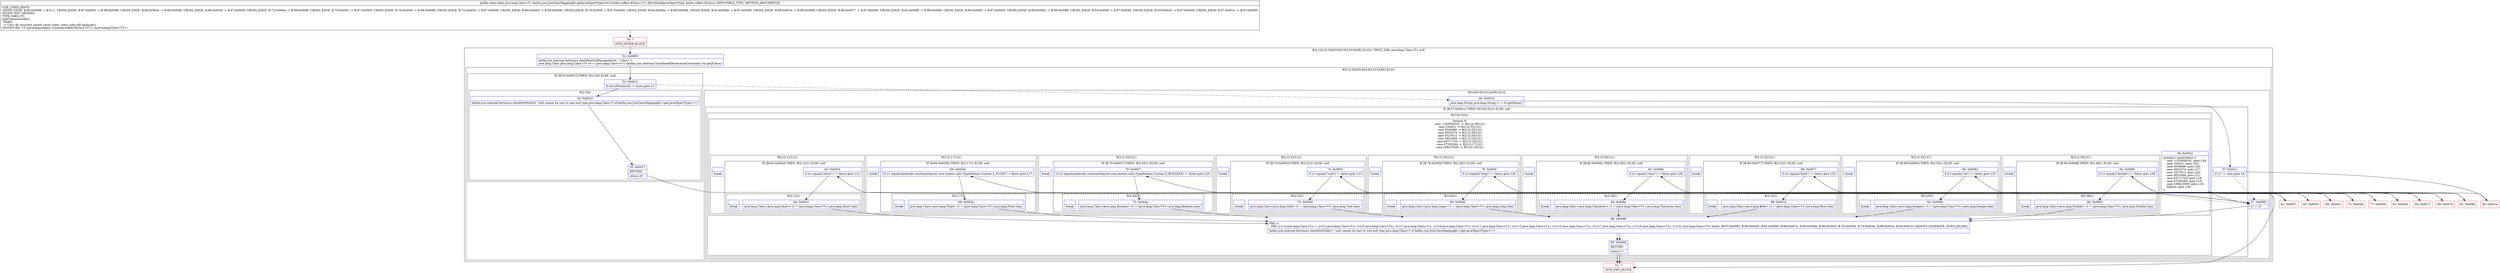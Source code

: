 digraph "CFG forkotlin.jvm.JvmClassMappingKt.getJavaObjectType(Lkotlin\/reflect\/KClass;)Ljava\/lang\/Class;" {
subgraph cluster_Region_1327865185 {
label = "R(2:1|(2:(2:3|4)|(5:6|(3:9|13|14)|39|13|14))) | DECL_VAR: java.lang.Class\<T\> null\l";
node [shape=record,color=blue];
Node_52 [shape=record,label="{52\:\ 0x0000|kotlin.jvm.internal.Intrinsics.checkNotNullParameter(r4, \"\<this\>\")\ljava.lang.Class java.lang.Class\<T\> r0 = (java.lang.Class\<T\>) ((kotlin.jvm.internal.ClassBasedDeclarationContainer) r4).getJClass()\l}"];
subgraph cluster_Region_529779673 {
label = "R(2:(2:3|4)|(5:6|(3:9|13|14)|39|13|14))";
node [shape=record,color=blue];
subgraph cluster_IfRegion_101703736 {
label = "IF [B:53:0x0012] THEN: R(2:3|4) ELSE: null";
node [shape=record,color=blue];
Node_53 [shape=record,label="{53\:\ 0x0012|if (r0.isPrimitive() != true) goto L3\l}"];
subgraph cluster_Region_1515050987 {
label = "R(2:3|4)";
node [shape=record,color=blue];
Node_54 [shape=record,label="{54\:\ 0x0014|kotlin.jvm.internal.Intrinsics.checkNotNull(r0, \"null cannot be cast to non\-null type java.lang.Class\<T of kotlin.jvm.JvmClassMappingKt.\<get\-javaObjectType\>\>\")\l}"];
Node_55 [shape=record,label="{55\:\ 0x0017|RETURN\l|return r0\l}"];
}
}
subgraph cluster_Region_1272472484 {
label = "R(5:6|(3:9|13|14)|39|13|14)";
node [shape=record,color=blue];
Node_56 [shape=record,label="{56\:\ 0x0018|java.lang.String java.lang.String r1 = r0.getName()\l}"];
subgraph cluster_IfRegion_687153451 {
label = "IF [B:57:0x001c] THEN: R(3:9|13|14) ELSE: null";
node [shape=record,color=blue];
Node_57 [shape=record,label="{57\:\ 0x001c|if (r1 != null) goto L8\l}"];
subgraph cluster_Region_570367087 {
label = "R(3:9|13|14)";
node [shape=record,color=blue];
subgraph cluster_SwitchRegion_1359088173 {
label = "Switch: 9
 case -1325958191 -> R(2:(2:38|1)|1)
 case 104431 -> R(2:(2:35|1)|1)
 case 3039496 -> R(2:(2:32|1)|1)
 case 3052374 -> R(2:(2:29|1)|1)
 case 3327612 -> R(2:(2:26|1)|1)
 case 3625364 -> R(2:(2:23|1)|1)
 case 64711720 -> R(2:(2:20|1)|1)
 case 97526364 -> R(2:(2:17|1)|1)
 case 109413500 -> R(2:(2:12|1)|1)";
node [shape=record,color=blue];
Node_59 [shape=record,label="{59\:\ 0x0022|switch(r1.hashCode()) \{\l    case \-1325958191: goto L36;\l    case 104431: goto L33;\l    case 3039496: goto L30;\l    case 3052374: goto L27;\l    case 3327612: goto L24;\l    case 3625364: goto L21;\l    case 64711720: goto L18;\l    case 97526364: goto L15;\l    case 109413500: goto L10;\l    default: goto L39;\l\}\l}"];
subgraph cluster_Region_872681650 {
label = "R(2:(2:38|1)|1)";
node [shape=record,color=blue];
subgraph cluster_IfRegion_1707371881 {
label = "IF [B:94:0x008f] THEN: R(2:38|1) ELSE: null";
node [shape=record,color=blue];
Node_94 [shape=record,label="{94\:\ 0x008f|if (r1.equals(\"double\") != false) goto L38\l}"];
subgraph cluster_Region_743331260 {
label = "R(2:38|1)";
node [shape=record,color=blue];
Node_96 [shape=record,label="{96\:\ 0x0092|java.lang.Class\<java.lang.Double\> r1 = (java.lang.Class\<T\>) java.lang.Double.class\l}"];
Node_InsnContainer_586148191 [shape=record,label="{|break\l}"];
}
}
Node_InsnContainer_589505496 [shape=record,label="{|break\l}"];
}
subgraph cluster_Region_2061918135 {
label = "R(2:(2:35|1)|1)";
node [shape=record,color=blue];
subgraph cluster_IfRegion_1829369654 {
label = "IF [B:90:0x0083] THEN: R(2:35|1) ELSE: null";
node [shape=record,color=blue];
Node_90 [shape=record,label="{90\:\ 0x0083|if (r1.equals(\"int\") != false) goto L35\l}"];
subgraph cluster_Region_1774272570 {
label = "R(2:35|1)";
node [shape=record,color=blue];
Node_92 [shape=record,label="{92\:\ 0x0086|java.lang.Class\<java.lang.Integer\> r1 = (java.lang.Class\<T\>) java.lang.Integer.class\l}"];
Node_InsnContainer_1861435865 [shape=record,label="{|break\l}"];
}
}
Node_InsnContainer_856422473 [shape=record,label="{|break\l}"];
}
subgraph cluster_Region_151789587 {
label = "R(2:(2:32|1)|1)";
node [shape=record,color=blue];
subgraph cluster_IfRegion_1819570117 {
label = "IF [B:86:0x0077] THEN: R(2:32|1) ELSE: null";
node [shape=record,color=blue];
Node_86 [shape=record,label="{86\:\ 0x0077|if (r1.equals(\"byte\") != false) goto L32\l}"];
subgraph cluster_Region_995437660 {
label = "R(2:32|1)";
node [shape=record,color=blue];
Node_88 [shape=record,label="{88\:\ 0x007a|java.lang.Class\<java.lang.Byte\> r1 = (java.lang.Class\<T\>) java.lang.Byte.class\l}"];
Node_InsnContainer_1105190242 [shape=record,label="{|break\l}"];
}
}
Node_InsnContainer_903262473 [shape=record,label="{|break\l}"];
}
subgraph cluster_Region_1500761674 {
label = "R(2:(2:29|1)|1)";
node [shape=record,color=blue];
subgraph cluster_IfRegion_770069252 {
label = "IF [B:82:0x006b] THEN: R(2:29|1) ELSE: null";
node [shape=record,color=blue];
Node_82 [shape=record,label="{82\:\ 0x006b|if (r1.equals(\"char\") != false) goto L29\l}"];
subgraph cluster_Region_276358440 {
label = "R(2:29|1)";
node [shape=record,color=blue];
Node_84 [shape=record,label="{84\:\ 0x006e|java.lang.Class\<java.lang.Character\> r1 = (java.lang.Class\<T\>) java.lang.Character.class\l}"];
Node_InsnContainer_823620047 [shape=record,label="{|break\l}"];
}
}
Node_InsnContainer_236752450 [shape=record,label="{|break\l}"];
}
subgraph cluster_Region_247605361 {
label = "R(2:(2:26|1)|1)";
node [shape=record,color=blue];
subgraph cluster_IfRegion_1804586228 {
label = "IF [B:78:0x005f] THEN: R(2:26|1) ELSE: null";
node [shape=record,color=blue];
Node_78 [shape=record,label="{78\:\ 0x005f|if (r1.equals(\"long\") != false) goto L26\l}"];
subgraph cluster_Region_1313186094 {
label = "R(2:26|1)";
node [shape=record,color=blue];
Node_80 [shape=record,label="{80\:\ 0x0062|java.lang.Class\<java.lang.Long\> r1 = (java.lang.Class\<T\>) java.lang.Long.class\l}"];
Node_InsnContainer_1225041533 [shape=record,label="{|break\l}"];
}
}
Node_InsnContainer_1125597083 [shape=record,label="{|break\l}"];
}
subgraph cluster_Region_697554725 {
label = "R(2:(2:23|1)|1)";
node [shape=record,color=blue];
subgraph cluster_IfRegion_1235039988 {
label = "IF [B:74:0x0053] THEN: R(2:23|1) ELSE: null";
node [shape=record,color=blue];
Node_74 [shape=record,label="{74\:\ 0x0053|if (r1.equals(\"void\") != false) goto L23\l}"];
subgraph cluster_Region_770111564 {
label = "R(2:23|1)";
node [shape=record,color=blue];
Node_76 [shape=record,label="{76\:\ 0x0056|java.lang.Class\<java.lang.Void\> r1 = (java.lang.Class\<T\>) java.lang.Void.class\l}"];
Node_InsnContainer_915272646 [shape=record,label="{|break\l}"];
}
}
Node_InsnContainer_1524014116 [shape=record,label="{|break\l}"];
}
subgraph cluster_Region_541559554 {
label = "R(2:(2:20|1)|1)";
node [shape=record,color=blue];
subgraph cluster_IfRegion_106455621 {
label = "IF [B:70:0x0047] THEN: R(2:20|1) ELSE: null";
node [shape=record,color=blue];
Node_70 [shape=record,label="{70\:\ 0x0047|if (r1.equals(androidx.constraintlayout.core.motion.utils.TypedValues.Custom.S_BOOLEAN) != false) goto L20\l}"];
subgraph cluster_Region_1061357152 {
label = "R(2:20|1)";
node [shape=record,color=blue];
Node_72 [shape=record,label="{72\:\ 0x004a|java.lang.Class\<java.lang.Boolean\> r1 = (java.lang.Class\<T\>) java.lang.Boolean.class\l}"];
Node_InsnContainer_400181968 [shape=record,label="{|break\l}"];
}
}
Node_InsnContainer_1309710382 [shape=record,label="{|break\l}"];
}
subgraph cluster_Region_541657716 {
label = "R(2:(2:17|1)|1)";
node [shape=record,color=blue];
subgraph cluster_IfRegion_431583225 {
label = "IF [B:66:0x003b] THEN: R(2:17|1) ELSE: null";
node [shape=record,color=blue];
Node_66 [shape=record,label="{66\:\ 0x003b|if (r1.equals(androidx.constraintlayout.core.motion.utils.TypedValues.Custom.S_FLOAT) != false) goto L17\l}"];
subgraph cluster_Region_1749411077 {
label = "R(2:17|1)";
node [shape=record,color=blue];
Node_68 [shape=record,label="{68\:\ 0x003e|java.lang.Class\<java.lang.Float\> r1 = (java.lang.Class\<T\>) java.lang.Float.class\l}"];
Node_InsnContainer_1019910884 [shape=record,label="{|break\l}"];
}
}
Node_InsnContainer_2038684519 [shape=record,label="{|break\l}"];
}
subgraph cluster_Region_857275793 {
label = "R(2:(2:12|1)|1)";
node [shape=record,color=blue];
subgraph cluster_IfRegion_205846614 {
label = "IF [B:62:0x002d] THEN: R(2:12|1) ELSE: null";
node [shape=record,color=blue];
Node_62 [shape=record,label="{62\:\ 0x002d|if (r1.equals(\"short\") != false) goto L12\l}"];
subgraph cluster_Region_191522290 {
label = "R(2:12|1)";
node [shape=record,color=blue];
Node_64 [shape=record,label="{64\:\ 0x0031|java.lang.Class\<java.lang.Short\> r1 = (java.lang.Class\<T\>) java.lang.Short.class\l}"];
Node_InsnContainer_1542085420 [shape=record,label="{|break\l}"];
}
}
Node_InsnContainer_866121487 [shape=record,label="{|break\l}"];
}
}
Node_98 [shape=record,label="{98\:\ 0x0096|PHI: r1 \l  PHI: (r1v3 java.lang.Class\<T\>) = (r1v2 java.lang.Class\<T\>), (r1v5 java.lang.Class\<T\>), (r1v7 java.lang.Class\<T\>), (r1v9 java.lang.Class\<T\>), (r1v11 java.lang.Class\<T\>), (r1v13 java.lang.Class\<T\>), (r1v15 java.lang.Class\<T\>), (r1v17 java.lang.Class\<T\>), (r1v19 java.lang.Class\<T\>), (r1v21 java.lang.Class\<T\>) binds: [B:97:0x0095, B:96:0x0092, B:92:0x0086, B:88:0x007a, B:84:0x006e, B:80:0x0062, B:76:0x0056, B:72:0x004a, B:68:0x003e, B:64:0x0031] A[DONT_GENERATE, DONT_INLINE]\l|kotlin.jvm.internal.Intrinsics.checkNotNull(r1, \"null cannot be cast to non\-null type java.lang.Class\<T of kotlin.jvm.JvmClassMappingKt.\<get\-javaObjectType\>\>\")\l}"];
Node_99 [shape=record,label="{99\:\ 0x0099|RETURN\l|return r1\l}"];
}
}
Node_97 [shape=record,label="{97\:\ 0x0095|r1 = r0\l}"];
Node_98 [shape=record,label="{98\:\ 0x0096|PHI: r1 \l  PHI: (r1v3 java.lang.Class\<T\>) = (r1v2 java.lang.Class\<T\>), (r1v5 java.lang.Class\<T\>), (r1v7 java.lang.Class\<T\>), (r1v9 java.lang.Class\<T\>), (r1v11 java.lang.Class\<T\>), (r1v13 java.lang.Class\<T\>), (r1v15 java.lang.Class\<T\>), (r1v17 java.lang.Class\<T\>), (r1v19 java.lang.Class\<T\>), (r1v21 java.lang.Class\<T\>) binds: [B:97:0x0095, B:96:0x0092, B:92:0x0086, B:88:0x007a, B:84:0x006e, B:80:0x0062, B:76:0x0056, B:72:0x004a, B:68:0x003e, B:64:0x0031] A[DONT_GENERATE, DONT_INLINE]\l|kotlin.jvm.internal.Intrinsics.checkNotNull(r1, \"null cannot be cast to non\-null type java.lang.Class\<T of kotlin.jvm.JvmClassMappingKt.\<get\-javaObjectType\>\>\")\l}"];
Node_99 [shape=record,label="{99\:\ 0x0099|RETURN\l|return r1\l}"];
}
}
}
Node_50 [shape=record,color=red,label="{50\:\ ?|MTH_ENTER_BLOCK\l}"];
Node_51 [shape=record,color=red,label="{51\:\ ?|MTH_EXIT_BLOCK\l}"];
Node_58 [shape=record,color=red,label="{58\:\ 0x001e}"];
Node_61 [shape=record,color=red,label="{61\:\ 0x0027}"];
Node_65 [shape=record,color=red,label="{65\:\ 0x0035}"];
Node_69 [shape=record,color=red,label="{69\:\ 0x0041}"];
Node_73 [shape=record,color=red,label="{73\:\ 0x004d}"];
Node_77 [shape=record,color=red,label="{77\:\ 0x0059}"];
Node_81 [shape=record,color=red,label="{81\:\ 0x0065}"];
Node_85 [shape=record,color=red,label="{85\:\ 0x0071}"];
Node_89 [shape=record,color=red,label="{89\:\ 0x007d}"];
Node_93 [shape=record,color=red,label="{93\:\ 0x0089}"];
MethodNode[shape=record,label="{public static final java.lang.Class\<T\> kotlin.jvm.JvmClassMappingKt.getJavaObjectType((r4v0 kotlin.reflect.KClass\<T\> A[D('$this$javaObjectType' kotlin.reflect.KClass), IMMUTABLE_TYPE, METHOD_ARGUMENT]))  | USE_LINES_HINTS\lCROSS_EDGE: B:99:0x0099 \-\> B:51:?, CROSS_EDGE: B:97:0x0095 \-\> B:98:0x0096, CROSS_EDGE: B:68:0x003e \-\> B:98:0x0096, CROSS_EDGE: B:66:0x003b \-\> B:97:0x0095, CROSS_EDGE: B:72:0x004a \-\> B:98:0x0096, CROSS_EDGE: B:70:0x0047 \-\> B:97:0x0095, CROSS_EDGE: B:76:0x0056 \-\> B:98:0x0096, CROSS_EDGE: B:74:0x0053 \-\> B:97:0x0095, CROSS_EDGE: B:80:0x0062 \-\> B:98:0x0096, CROSS_EDGE: B:78:0x005f \-\> B:97:0x0095, CROSS_EDGE: B:84:0x006e \-\> B:98:0x0096, CROSS_EDGE: B:82:0x006b \-\> B:97:0x0095, CROSS_EDGE: B:88:0x007a \-\> B:98:0x0096, CROSS_EDGE: B:86:0x0077 \-\> B:97:0x0095, CROSS_EDGE: B:92:0x0086 \-\> B:98:0x0096, CROSS_EDGE: B:90:0x0083 \-\> B:97:0x0095, CROSS_EDGE: B:96:0x0092 \-\> B:98:0x0096, CROSS_EDGE: B:94:0x008f \-\> B:97:0x0095, CROSS_EDGE: B:59:0x0022 \-\> B:97:0x0095, CROSS_EDGE: B:57:0x001c \-\> B:97:0x0095\lINLINE_NOT_NEEDED\lTYPE_VARS: [T]\lJadxCommentsAttr\{\l WARN: \l \-\> Can't fix incorrect switch cases order, some code will duplicate\}\lSIGNATURE: \<T:Ljava\/lang\/Object;\>(Lkotlin\/reflect\/KClass\<TT;\>;)Ljava\/lang\/Class\<TT;\>;\l}"];
MethodNode -> Node_50;Node_52 -> Node_53;
Node_53 -> Node_54;
Node_53 -> Node_56[style=dashed];
Node_54 -> Node_55;
Node_55 -> Node_51;
Node_56 -> Node_57;
Node_57 -> Node_58;
Node_57 -> Node_97[style=dashed];
Node_59 -> Node_61;
Node_59 -> Node_65;
Node_59 -> Node_69;
Node_59 -> Node_73;
Node_59 -> Node_77;
Node_59 -> Node_81;
Node_59 -> Node_85;
Node_59 -> Node_89;
Node_59 -> Node_93;
Node_59 -> Node_97;
Node_94 -> Node_96;
Node_94 -> Node_97[style=dashed];
Node_96 -> Node_98;
Node_90 -> Node_92;
Node_90 -> Node_97[style=dashed];
Node_92 -> Node_98;
Node_86 -> Node_88;
Node_86 -> Node_97[style=dashed];
Node_88 -> Node_98;
Node_82 -> Node_84;
Node_82 -> Node_97[style=dashed];
Node_84 -> Node_98;
Node_78 -> Node_80;
Node_78 -> Node_97[style=dashed];
Node_80 -> Node_98;
Node_74 -> Node_76;
Node_74 -> Node_97[style=dashed];
Node_76 -> Node_98;
Node_70 -> Node_72;
Node_70 -> Node_97[style=dashed];
Node_72 -> Node_98;
Node_66 -> Node_68;
Node_66 -> Node_97[style=dashed];
Node_68 -> Node_98;
Node_62 -> Node_64;
Node_62 -> Node_97[style=dashed];
Node_64 -> Node_98;
Node_98 -> Node_99;
Node_99 -> Node_51;
Node_97 -> Node_98;
Node_98 -> Node_99;
Node_99 -> Node_51;
Node_50 -> Node_52;
Node_58 -> Node_59;
Node_61 -> Node_62;
Node_65 -> Node_66;
Node_69 -> Node_70;
Node_73 -> Node_74;
Node_77 -> Node_78;
Node_81 -> Node_82;
Node_85 -> Node_86;
Node_89 -> Node_90;
Node_93 -> Node_94;
}

